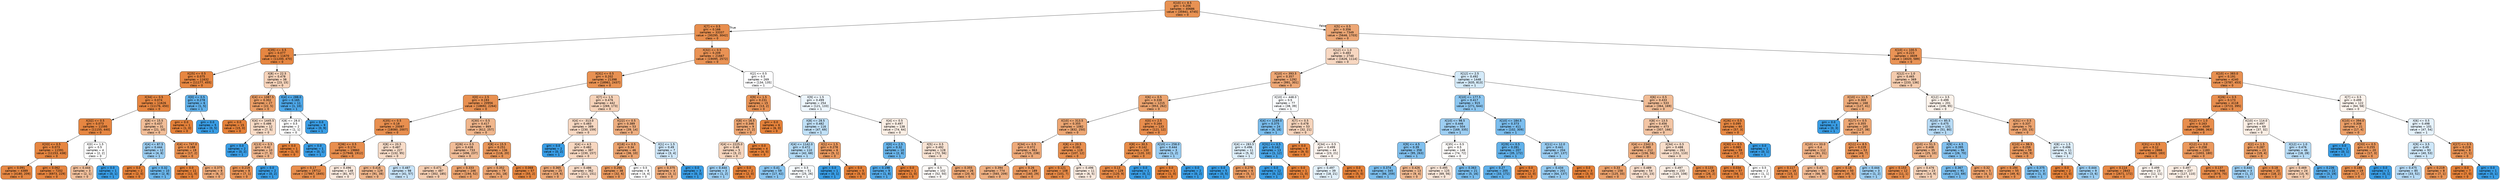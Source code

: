 digraph Tree {
node [shape=box, style="filled, rounded", color="black", fontname=helvetica] ;
edge [fontname=helvetica] ;
0 [label="X[10] <= 8.5\ngini = 0.206\nsamples = 40686\nvalue = [35941, 4745]\nclass = 0", fillcolor="#e89253"] ;
1 [label="X[7] <= 0.5\ngini = 0.166\nsamples = 33337\nvalue = [30295, 3042]\nclass = 0", fillcolor="#e88e4d"] ;
0 -> 1 [labeldistance=2.5, labelangle=45, headlabel="True"] ;
2 [label="X[35] <= 0.5\ngini = 0.077\nsamples = 11670\nvalue = [11200, 470]\nclass = 0", fillcolor="#e68641"] ;
1 -> 2 ;
3 [label="X[25] <= 0.5\ngini = 0.075\nsamples = 11632\nvalue = [11177, 455]\nclass = 0", fillcolor="#e68641"] ;
2 -> 3 ;
4 [label="X[34] <= 0.5\ngini = 0.074\nsamples = 11626\nvalue = [11176, 450]\nclass = 0", fillcolor="#e68641"] ;
3 -> 4 ;
5 [label="X[32] <= 0.5\ngini = 0.073\nsamples = 11595\nvalue = [11155, 440]\nclass = 0", fillcolor="#e68641"] ;
4 -> 5 ;
6 [label="X[33] <= 0.5\ngini = 0.073\nsamples = 11591\nvalue = [11153, 438]\nclass = 0", fillcolor="#e68641"] ;
5 -> 6 ;
7 [label="gini = 0.091\nsamples = 4389\nvalue = [4180, 209]\nclass = 0", fillcolor="#e68743"] ;
6 -> 7 ;
8 [label="gini = 0.062\nsamples = 7202\nvalue = [6973, 229]\nclass = 0", fillcolor="#e68540"] ;
6 -> 8 ;
9 [label="X[0] <= 1.5\ngini = 0.5\nsamples = 4\nvalue = [2, 2]\nclass = 0", fillcolor="#ffffff"] ;
5 -> 9 ;
10 [label="gini = 0.444\nsamples = 3\nvalue = [2, 1]\nclass = 0", fillcolor="#f2c09c"] ;
9 -> 10 ;
11 [label="gini = 0.0\nsamples = 1\nvalue = [0, 1]\nclass = 1", fillcolor="#399de5"] ;
9 -> 11 ;
12 [label="X[8] <= 15.5\ngini = 0.437\nsamples = 31\nvalue = [21, 10]\nclass = 0", fillcolor="#f1bd97"] ;
4 -> 12 ;
13 [label="X[4] <= 87.5\ngini = 0.444\nsamples = 12\nvalue = [4, 8]\nclass = 1", fillcolor="#9ccef2"] ;
12 -> 13 ;
14 [label="gini = 0.0\nsamples = 2\nvalue = [2, 0]\nclass = 0", fillcolor="#e58139"] ;
13 -> 14 ;
15 [label="gini = 0.32\nsamples = 10\nvalue = [2, 8]\nclass = 1", fillcolor="#6ab6ec"] ;
13 -> 15 ;
16 [label="X[4] <= 747.0\ngini = 0.188\nsamples = 19\nvalue = [17, 2]\nclass = 0", fillcolor="#e89050"] ;
12 -> 16 ;
17 [label="gini = 0.0\nsamples = 11\nvalue = [11, 0]\nclass = 0", fillcolor="#e58139"] ;
16 -> 17 ;
18 [label="gini = 0.375\nsamples = 8\nvalue = [6, 2]\nclass = 0", fillcolor="#eeab7b"] ;
16 -> 18 ;
19 [label="X[0] <= 0.5\ngini = 0.278\nsamples = 6\nvalue = [1, 5]\nclass = 1", fillcolor="#61b1ea"] ;
3 -> 19 ;
20 [label="gini = 0.0\nsamples = 1\nvalue = [1, 0]\nclass = 0", fillcolor="#e58139"] ;
19 -> 20 ;
21 [label="gini = 0.0\nsamples = 5\nvalue = [0, 5]\nclass = 1", fillcolor="#399de5"] ;
19 -> 21 ;
22 [label="X[8] <= 22.5\ngini = 0.478\nsamples = 38\nvalue = [23, 15]\nclass = 0", fillcolor="#f6d3ba"] ;
2 -> 22 ;
23 [label="X[4] <= 1087.5\ngini = 0.302\nsamples = 27\nvalue = [22, 5]\nclass = 0", fillcolor="#eb9e66"] ;
22 -> 23 ;
24 [label="gini = 0.0\nsamples = 15\nvalue = [15, 0]\nclass = 0", fillcolor="#e58139"] ;
23 -> 24 ;
25 [label="X[4] <= 1445.5\ngini = 0.486\nsamples = 12\nvalue = [7, 5]\nclass = 0", fillcolor="#f8dbc6"] ;
23 -> 25 ;
26 [label="gini = 0.0\nsamples = 2\nvalue = [0, 2]\nclass = 1", fillcolor="#399de5"] ;
25 -> 26 ;
27 [label="X[13] <= 0.5\ngini = 0.42\nsamples = 10\nvalue = [7, 3]\nclass = 0", fillcolor="#f0b78e"] ;
25 -> 27 ;
28 [label="gini = 0.219\nsamples = 8\nvalue = [7, 1]\nclass = 0", fillcolor="#e99355"] ;
27 -> 28 ;
29 [label="gini = 0.0\nsamples = 2\nvalue = [0, 2]\nclass = 1", fillcolor="#399de5"] ;
27 -> 29 ;
30 [label="X[4] <= 288.0\ngini = 0.165\nsamples = 11\nvalue = [1, 10]\nclass = 1", fillcolor="#4da7e8"] ;
22 -> 30 ;
31 [label="X[8] <= 28.0\ngini = 0.5\nsamples = 2\nvalue = [1, 1]\nclass = 0", fillcolor="#ffffff"] ;
30 -> 31 ;
32 [label="gini = 0.0\nsamples = 1\nvalue = [1, 0]\nclass = 0", fillcolor="#e58139"] ;
31 -> 32 ;
33 [label="gini = 0.0\nsamples = 1\nvalue = [0, 1]\nclass = 1", fillcolor="#399de5"] ;
31 -> 33 ;
34 [label="gini = 0.0\nsamples = 9\nvalue = [0, 9]\nclass = 1", fillcolor="#399de5"] ;
30 -> 34 ;
35 [label="X[32] <= 0.5\ngini = 0.209\nsamples = 21667\nvalue = [19095, 2572]\nclass = 0", fillcolor="#e99254"] ;
1 -> 35 ;
36 [label="X[31] <= 0.5\ngini = 0.202\nsamples = 21398\nvalue = [18961, 2437]\nclass = 0", fillcolor="#e89152"] ;
35 -> 36 ;
37 [label="X[0] <= 2.5\ngini = 0.193\nsamples = 20956\nvalue = [18692, 2264]\nclass = 0", fillcolor="#e89051"] ;
36 -> 37 ;
38 [label="X[35] <= 0.5\ngini = 0.18\nsamples = 20087\nvalue = [18080, 2007]\nclass = 0", fillcolor="#e88f4f"] ;
37 -> 38 ;
39 [label="X[36] <= 0.5\ngini = 0.174\nsamples = 19860\nvalue = [17948, 1912]\nclass = 0", fillcolor="#e88e4e"] ;
38 -> 39 ;
40 [label="gini = 0.17\nsamples = 19712\nvalue = [17867, 1845]\nclass = 0", fillcolor="#e88e4d"] ;
39 -> 40 ;
41 [label="gini = 0.496\nsamples = 148\nvalue = [81, 67]\nclass = 0", fillcolor="#fbe9dd"] ;
39 -> 41 ;
42 [label="X[8] <= 20.5\ngini = 0.487\nsamples = 227\nvalue = [132, 95]\nclass = 0", fillcolor="#f8dcc8"] ;
38 -> 42 ;
43 [label="gini = 0.416\nsamples = 129\nvalue = [91, 38]\nclass = 0", fillcolor="#f0b68c"] ;
42 -> 43 ;
44 [label="gini = 0.487\nsamples = 98\nvalue = [41, 57]\nclass = 1", fillcolor="#c7e3f8"] ;
42 -> 44 ;
45 [label="X[30] <= 0.5\ngini = 0.417\nsamples = 869\nvalue = [612, 257]\nclass = 0", fillcolor="#f0b68c"] ;
37 -> 45 ;
46 [label="X[26] <= 0.5\ngini = 0.438\nsamples = 733\nvalue = [496, 237]\nclass = 0", fillcolor="#f1bd98"] ;
45 -> 46 ;
47 [label="gini = 0.471\nsamples = 487\nvalue = [302, 185]\nclass = 0", fillcolor="#f5ceb2"] ;
46 -> 47 ;
48 [label="gini = 0.333\nsamples = 246\nvalue = [194, 52]\nclass = 0", fillcolor="#eca36e"] ;
46 -> 48 ;
49 [label="X[8] <= 15.5\ngini = 0.251\nsamples = 136\nvalue = [116, 20]\nclass = 0", fillcolor="#e9975b"] ;
45 -> 49 ;
50 [label="gini = 0.352\nsamples = 79\nvalue = [61, 18]\nclass = 0", fillcolor="#eda673"] ;
49 -> 50 ;
51 [label="gini = 0.068\nsamples = 57\nvalue = [55, 2]\nclass = 0", fillcolor="#e68640"] ;
49 -> 51 ;
52 [label="X[7] <= 1.5\ngini = 0.476\nsamples = 442\nvalue = [269, 173]\nclass = 0", fillcolor="#f6d2b8"] ;
36 -> 52 ;
53 [label="X[4] <= -313.0\ngini = 0.483\nsamples = 389\nvalue = [230, 159]\nclass = 0", fillcolor="#f7d8c2"] ;
52 -> 53 ;
54 [label="gini = 0.0\nsamples = 2\nvalue = [0, 2]\nclass = 1", fillcolor="#399de5"] ;
53 -> 54 ;
55 [label="X[4] <= 4.5\ngini = 0.482\nsamples = 387\nvalue = [230, 157]\nclass = 0", fillcolor="#f7d7c0"] ;
53 -> 55 ;
56 [label="gini = 0.365\nsamples = 25\nvalue = [19, 6]\nclass = 0", fillcolor="#eda978"] ;
55 -> 56 ;
57 [label="gini = 0.486\nsamples = 362\nvalue = [211, 151]\nclass = 0", fillcolor="#f8dbc7"] ;
55 -> 57 ;
58 [label="X[22] <= 0.5\ngini = 0.389\nsamples = 53\nvalue = [39, 14]\nclass = 0", fillcolor="#eeae80"] ;
52 -> 58 ;
59 [label="X[18] <= 0.5\ngini = 0.34\nsamples = 46\nvalue = [36, 10]\nclass = 0", fillcolor="#eca470"] ;
58 -> 59 ;
60 [label="gini = 0.266\nsamples = 38\nvalue = [32, 6]\nclass = 0", fillcolor="#ea995e"] ;
59 -> 60 ;
61 [label="gini = 0.5\nsamples = 8\nvalue = [4, 4]\nclass = 0", fillcolor="#ffffff"] ;
59 -> 61 ;
62 [label="X[1] <= 1.5\ngini = 0.49\nsamples = 7\nvalue = [3, 4]\nclass = 1", fillcolor="#cee6f8"] ;
58 -> 62 ;
63 [label="gini = 0.375\nsamples = 4\nvalue = [3, 1]\nclass = 0", fillcolor="#eeab7b"] ;
62 -> 63 ;
64 [label="gini = 0.0\nsamples = 3\nvalue = [0, 3]\nclass = 1", fillcolor="#399de5"] ;
62 -> 64 ;
65 [label="X[2] <= 0.5\ngini = 0.5\nsamples = 269\nvalue = [134, 135]\nclass = 1", fillcolor="#fefeff"] ;
35 -> 65 ;
66 [label="X[9] <= 1.5\ngini = 0.231\nsamples = 15\nvalue = [13, 2]\nclass = 0", fillcolor="#e99457"] ;
65 -> 66 ;
67 [label="X[8] <= 16.5\ngini = 0.346\nsamples = 9\nvalue = [7, 2]\nclass = 0", fillcolor="#eca572"] ;
66 -> 67 ;
68 [label="X[4] <= 2225.0\ngini = 0.48\nsamples = 5\nvalue = [3, 2]\nclass = 0", fillcolor="#f6d5bd"] ;
67 -> 68 ;
69 [label="gini = 0.444\nsamples = 3\nvalue = [1, 2]\nclass = 1", fillcolor="#9ccef2"] ;
68 -> 69 ;
70 [label="gini = 0.0\nsamples = 2\nvalue = [2, 0]\nclass = 0", fillcolor="#e58139"] ;
68 -> 70 ;
71 [label="gini = 0.0\nsamples = 4\nvalue = [4, 0]\nclass = 0", fillcolor="#e58139"] ;
67 -> 71 ;
72 [label="gini = 0.0\nsamples = 6\nvalue = [6, 0]\nclass = 0", fillcolor="#e58139"] ;
66 -> 72 ;
73 [label="X[9] <= 1.5\ngini = 0.499\nsamples = 254\nvalue = [121, 133]\nclass = 1", fillcolor="#edf6fd"] ;
65 -> 73 ;
74 [label="X[8] <= 28.5\ngini = 0.482\nsamples = 116\nvalue = [47, 69]\nclass = 1", fillcolor="#c0e0f7"] ;
73 -> 74 ;
75 [label="X[4] <= 1142.0\ngini = 0.472\nsamples = 110\nvalue = [42, 68]\nclass = 1", fillcolor="#b3daf5"] ;
74 -> 75 ;
76 [label="gini = 0.41\nsamples = 59\nvalue = [17, 42]\nclass = 1", fillcolor="#89c5f0"] ;
75 -> 76 ;
77 [label="gini = 0.5\nsamples = 51\nvalue = [25, 26]\nclass = 1", fillcolor="#f7fbfe"] ;
75 -> 77 ;
78 [label="X[1] <= 1.5\ngini = 0.278\nsamples = 6\nvalue = [5, 1]\nclass = 0", fillcolor="#ea9a61"] ;
74 -> 78 ;
79 [label="gini = 0.0\nsamples = 1\nvalue = [0, 1]\nclass = 1", fillcolor="#399de5"] ;
78 -> 79 ;
80 [label="gini = 0.0\nsamples = 5\nvalue = [5, 0]\nclass = 0", fillcolor="#e58139"] ;
78 -> 80 ;
81 [label="X[4] <= 0.5\ngini = 0.497\nsamples = 138\nvalue = [74, 64]\nclass = 0", fillcolor="#fbeee4"] ;
73 -> 81 ;
82 [label="X[0] <= 2.5\ngini = 0.32\nsamples = 10\nvalue = [2, 8]\nclass = 1", fillcolor="#6ab6ec"] ;
81 -> 82 ;
83 [label="gini = 0.198\nsamples = 9\nvalue = [1, 8]\nclass = 1", fillcolor="#52a9e8"] ;
82 -> 83 ;
84 [label="gini = 0.0\nsamples = 1\nvalue = [1, 0]\nclass = 0", fillcolor="#e58139"] ;
82 -> 84 ;
85 [label="X[5] <= 0.5\ngini = 0.492\nsamples = 128\nvalue = [72, 56]\nclass = 0", fillcolor="#f9e3d3"] ;
81 -> 85 ;
86 [label="gini = 0.5\nsamples = 102\nvalue = [52, 50]\nclass = 0", fillcolor="#fefaf7"] ;
85 -> 86 ;
87 [label="gini = 0.355\nsamples = 26\nvalue = [20, 6]\nclass = 0", fillcolor="#eda774"] ;
85 -> 87 ;
88 [label="X[5] <= 0.5\ngini = 0.356\nsamples = 7349\nvalue = [5646, 1703]\nclass = 0", fillcolor="#eda775"] ;
0 -> 88 [labeldistance=2.5, labelangle=-45, headlabel="False"] ;
89 [label="X[12] <= 1.0\ngini = 0.483\nsamples = 2740\nvalue = [1626, 1114]\nclass = 0", fillcolor="#f7d7c1"] ;
88 -> 89 ;
90 [label="X[10] <= 393.5\ngini = 0.357\nsamples = 1292\nvalue = [991, 301]\nclass = 0", fillcolor="#eda775"] ;
89 -> 90 ;
91 [label="X[6] <= 0.5\ngini = 0.338\nsamples = 1215\nvalue = [953, 262]\nclass = 0", fillcolor="#eca46f"] ;
90 -> 91 ;
92 [label="X[10] <= 313.5\ngini = 0.355\nsamples = 1082\nvalue = [832, 250]\nclass = 0", fillcolor="#eda774"] ;
91 -> 92 ;
93 [label="X[34] <= 0.5\ngini = 0.372\nsamples = 963\nvalue = [725, 238]\nclass = 0", fillcolor="#eeaa7a"] ;
92 -> 93 ;
94 [label="gini = 0.394\nsamples = 774\nvalue = [565, 209]\nclass = 0", fillcolor="#efb082"] ;
93 -> 94 ;
95 [label="gini = 0.26\nsamples = 189\nvalue = [160, 29]\nclass = 0", fillcolor="#ea985d"] ;
93 -> 95 ;
96 [label="X[8] <= 20.5\ngini = 0.181\nsamples = 119\nvalue = [107, 12]\nclass = 0", fillcolor="#e88f4f"] ;
92 -> 96 ;
97 [label="gini = 0.121\nsamples = 108\nvalue = [101, 7]\nclass = 0", fillcolor="#e78a47"] ;
96 -> 97 ;
98 [label="gini = 0.496\nsamples = 11\nvalue = [6, 5]\nclass = 0", fillcolor="#fbeade"] ;
96 -> 98 ;
99 [label="X[0] <= 2.5\ngini = 0.164\nsamples = 133\nvalue = [121, 12]\nclass = 0", fillcolor="#e88d4d"] ;
91 -> 99 ;
100 [label="X[8] <= 30.5\ngini = 0.142\nsamples = 130\nvalue = [120, 10]\nclass = 0", fillcolor="#e78c49"] ;
99 -> 100 ;
101 [label="gini = 0.13\nsamples = 129\nvalue = [120, 9]\nclass = 0", fillcolor="#e78a48"] ;
100 -> 101 ;
102 [label="gini = 0.0\nsamples = 1\nvalue = [0, 1]\nclass = 1", fillcolor="#399de5"] ;
100 -> 102 ;
103 [label="X[10] <= 258.0\ngini = 0.444\nsamples = 3\nvalue = [1, 2]\nclass = 1", fillcolor="#9ccef2"] ;
99 -> 103 ;
104 [label="gini = 0.0\nsamples = 1\nvalue = [1, 0]\nclass = 0", fillcolor="#e58139"] ;
103 -> 104 ;
105 [label="gini = 0.0\nsamples = 2\nvalue = [0, 2]\nclass = 1", fillcolor="#399de5"] ;
103 -> 105 ;
106 [label="X[10] <= 448.0\ngini = 0.5\nsamples = 77\nvalue = [38, 39]\nclass = 1", fillcolor="#fafcfe"] ;
90 -> 106 ;
107 [label="X[4] <= 1169.0\ngini = 0.375\nsamples = 24\nvalue = [6, 18]\nclass = 1", fillcolor="#7bbeee"] ;
106 -> 107 ;
108 [label="X[4] <= 283.5\ngini = 0.496\nsamples = 11\nvalue = [5, 6]\nclass = 1", fillcolor="#deeffb"] ;
107 -> 108 ;
109 [label="gini = 0.0\nsamples = 5\nvalue = [0, 5]\nclass = 1", fillcolor="#399de5"] ;
108 -> 109 ;
110 [label="gini = 0.278\nsamples = 6\nvalue = [5, 1]\nclass = 0", fillcolor="#ea9a61"] ;
108 -> 110 ;
111 [label="X[31] <= 0.5\ngini = 0.142\nsamples = 13\nvalue = [1, 12]\nclass = 1", fillcolor="#49a5e7"] ;
107 -> 111 ;
112 [label="gini = 0.0\nsamples = 12\nvalue = [0, 12]\nclass = 1", fillcolor="#399de5"] ;
111 -> 112 ;
113 [label="gini = 0.0\nsamples = 1\nvalue = [1, 0]\nclass = 0", fillcolor="#e58139"] ;
111 -> 113 ;
114 [label="X[7] <= 0.5\ngini = 0.478\nsamples = 53\nvalue = [32, 21]\nclass = 0", fillcolor="#f6d4bb"] ;
106 -> 114 ;
115 [label="gini = 0.0\nsamples = 9\nvalue = [9, 0]\nclass = 0", fillcolor="#e58139"] ;
114 -> 115 ;
116 [label="X[34] <= 0.5\ngini = 0.499\nsamples = 44\nvalue = [23, 21]\nclass = 0", fillcolor="#fdf4ee"] ;
114 -> 116 ;
117 [label="gini = 0.497\nsamples = 39\nvalue = [18, 21]\nclass = 1", fillcolor="#e3f1fb"] ;
116 -> 117 ;
118 [label="gini = 0.0\nsamples = 5\nvalue = [5, 0]\nclass = 0", fillcolor="#e58139"] ;
116 -> 118 ;
119 [label="X[12] <= 2.5\ngini = 0.492\nsamples = 1448\nvalue = [635, 813]\nclass = 1", fillcolor="#d4eaf9"] ;
89 -> 119 ;
120 [label="X[10] <= 177.5\ngini = 0.417\nsamples = 915\nvalue = [271, 644]\nclass = 1", fillcolor="#8cc6f0"] ;
119 -> 120 ;
121 [label="X[10] <= 98.5\ngini = 0.446\nsamples = 504\nvalue = [169, 335]\nclass = 1", fillcolor="#9dcef2"] ;
120 -> 121 ;
122 [label="X[9] <= 4.5\ngini = 0.39\nsamples = 358\nvalue = [95, 263]\nclass = 1", fillcolor="#81c0ee"] ;
121 -> 122 ;
123 [label="gini = 0.374\nsamples = 345\nvalue = [86, 259]\nclass = 1", fillcolor="#7bbeee"] ;
122 -> 123 ;
124 [label="gini = 0.426\nsamples = 13\nvalue = [9, 4]\nclass = 0", fillcolor="#f1b991"] ;
122 -> 124 ;
125 [label="X[35] <= 0.5\ngini = 0.5\nsamples = 146\nvalue = [74, 72]\nclass = 0", fillcolor="#fefcfa"] ;
121 -> 125 ;
126 [label="gini = 0.495\nsamples = 125\nvalue = [69, 56]\nclass = 0", fillcolor="#fae7da"] ;
125 -> 126 ;
127 [label="gini = 0.363\nsamples = 21\nvalue = [5, 16]\nclass = 1", fillcolor="#77bced"] ;
125 -> 127 ;
128 [label="X[10] <= 184.5\ngini = 0.373\nsamples = 411\nvalue = [102, 309]\nclass = 1", fillcolor="#7abdee"] ;
120 -> 128 ;
129 [label="X[29] <= 0.5\ngini = 0.281\nsamples = 207\nvalue = [35, 172]\nclass = 1", fillcolor="#61b1ea"] ;
128 -> 129 ;
130 [label="gini = 0.27\nsamples = 205\nvalue = [33, 172]\nclass = 1", fillcolor="#5fb0ea"] ;
129 -> 130 ;
131 [label="gini = 0.0\nsamples = 2\nvalue = [2, 0]\nclass = 0", fillcolor="#e58139"] ;
129 -> 131 ;
132 [label="X[11] <= 12.0\ngini = 0.441\nsamples = 204\nvalue = [67, 137]\nclass = 1", fillcolor="#9acdf2"] ;
128 -> 132 ;
133 [label="gini = 0.434\nsamples = 201\nvalue = [64, 137]\nclass = 1", fillcolor="#95cbf1"] ;
132 -> 133 ;
134 [label="gini = 0.0\nsamples = 3\nvalue = [3, 0]\nclass = 0", fillcolor="#e58139"] ;
132 -> 134 ;
135 [label="X[6] <= 0.5\ngini = 0.433\nsamples = 533\nvalue = [364, 169]\nclass = 0", fillcolor="#f1bc95"] ;
119 -> 135 ;
136 [label="X[8] <= 13.5\ngini = 0.456\nsamples = 473\nvalue = [307, 166]\nclass = 0", fillcolor="#f3c5a4"] ;
135 -> 136 ;
137 [label="X[4] <= 2342.5\ngini = 0.389\nsamples = 212\nvalue = [156, 56]\nclass = 0", fillcolor="#eeae80"] ;
136 -> 137 ;
138 [label="gini = 0.33\nsamples = 158\nvalue = [125, 33]\nclass = 0", fillcolor="#eca26d"] ;
137 -> 138 ;
139 [label="gini = 0.489\nsamples = 54\nvalue = [31, 23]\nclass = 0", fillcolor="#f8decc"] ;
137 -> 139 ;
140 [label="X[34] <= 0.5\ngini = 0.488\nsamples = 261\nvalue = [151, 110]\nclass = 0", fillcolor="#f8ddc9"] ;
136 -> 140 ;
141 [label="gini = 0.497\nsamples = 233\nvalue = [125, 108]\nclass = 0", fillcolor="#fbeee4"] ;
140 -> 141 ;
142 [label="gini = 0.133\nsamples = 28\nvalue = [26, 2]\nclass = 0", fillcolor="#e78b48"] ;
140 -> 142 ;
143 [label="X[26] <= 0.5\ngini = 0.095\nsamples = 60\nvalue = [57, 3]\nclass = 0", fillcolor="#e68843"] ;
135 -> 143 ;
144 [label="X[30] <= 0.5\ngini = 0.065\nsamples = 59\nvalue = [57, 2]\nclass = 0", fillcolor="#e68540"] ;
143 -> 144 ;
145 [label="gini = 0.034\nsamples = 57\nvalue = [56, 1]\nclass = 0", fillcolor="#e5833d"] ;
144 -> 145 ;
146 [label="gini = 0.5\nsamples = 2\nvalue = [1, 1]\nclass = 0", fillcolor="#ffffff"] ;
144 -> 146 ;
147 [label="gini = 0.0\nsamples = 1\nvalue = [0, 1]\nclass = 1", fillcolor="#399de5"] ;
143 -> 147 ;
148 [label="X[10] <= 100.5\ngini = 0.223\nsamples = 4609\nvalue = [4020, 589]\nclass = 0", fillcolor="#e99356"] ;
88 -> 148 ;
149 [label="X[12] <= 1.0\ngini = 0.465\nsamples = 369\nvalue = [233, 136]\nclass = 0", fillcolor="#f4cbad"] ;
148 -> 149 ;
150 [label="X[10] <= 11.5\ngini = 0.369\nsamples = 168\nvalue = [127, 41]\nclass = 0", fillcolor="#edaa79"] ;
149 -> 150 ;
151 [label="gini = 0.0\nsamples = 3\nvalue = [0, 3]\nclass = 1", fillcolor="#399de5"] ;
150 -> 151 ;
152 [label="X[17] <= 0.5\ngini = 0.355\nsamples = 165\nvalue = [127, 38]\nclass = 0", fillcolor="#eda774"] ;
150 -> 152 ;
153 [label="X[10] <= 33.0\ngini = 0.4\nsamples = 112\nvalue = [81, 31]\nclass = 0", fillcolor="#efb185"] ;
152 -> 153 ;
154 [label="gini = 0.117\nsamples = 16\nvalue = [15, 1]\nclass = 0", fillcolor="#e78946"] ;
153 -> 154 ;
155 [label="gini = 0.43\nsamples = 96\nvalue = [66, 30]\nclass = 0", fillcolor="#f1ba93"] ;
153 -> 155 ;
156 [label="X[11] <= 8.5\ngini = 0.229\nsamples = 53\nvalue = [46, 7]\nclass = 0", fillcolor="#e99457"] ;
152 -> 156 ;
157 [label="gini = 0.18\nsamples = 50\nvalue = [45, 5]\nclass = 0", fillcolor="#e88f4f"] ;
156 -> 157 ;
158 [label="gini = 0.444\nsamples = 3\nvalue = [1, 2]\nclass = 1", fillcolor="#9ccef2"] ;
156 -> 158 ;
159 [label="X[12] <= 3.5\ngini = 0.499\nsamples = 201\nvalue = [106, 95]\nclass = 0", fillcolor="#fcf2ea"] ;
149 -> 159 ;
160 [label="X[10] <= 85.5\ngini = 0.475\nsamples = 131\nvalue = [51, 80]\nclass = 1", fillcolor="#b7dbf6"] ;
159 -> 160 ;
161 [label="X[10] <= 51.5\ngini = 0.408\nsamples = 35\nvalue = [25, 10]\nclass = 0", fillcolor="#efb388"] ;
160 -> 161 ;
162 [label="gini = 0.153\nsamples = 12\nvalue = [11, 1]\nclass = 0", fillcolor="#e78c4b"] ;
161 -> 162 ;
163 [label="gini = 0.476\nsamples = 23\nvalue = [14, 9]\nclass = 0", fillcolor="#f6d2b8"] ;
161 -> 163 ;
164 [label="X[9] <= 4.5\ngini = 0.395\nsamples = 96\nvalue = [26, 70]\nclass = 1", fillcolor="#83c1ef"] ;
160 -> 164 ;
165 [label="gini = 0.367\nsamples = 91\nvalue = [22, 69]\nclass = 1", fillcolor="#78bced"] ;
164 -> 165 ;
166 [label="gini = 0.32\nsamples = 5\nvalue = [4, 1]\nclass = 0", fillcolor="#eca06a"] ;
164 -> 166 ;
167 [label="X[31] <= 0.5\ngini = 0.337\nsamples = 70\nvalue = [55, 15]\nclass = 0", fillcolor="#eca36f"] ;
159 -> 167 ;
168 [label="X[10] <= 98.5\ngini = 0.259\nsamples = 59\nvalue = [50, 9]\nclass = 0", fillcolor="#ea985d"] ;
167 -> 168 ;
169 [label="gini = 0.194\nsamples = 55\nvalue = [49, 6]\nclass = 0", fillcolor="#e89051"] ;
168 -> 169 ;
170 [label="gini = 0.375\nsamples = 4\nvalue = [1, 3]\nclass = 1", fillcolor="#7bbeee"] ;
168 -> 170 ;
171 [label="X[8] <= 1.5\ngini = 0.496\nsamples = 11\nvalue = [5, 6]\nclass = 1", fillcolor="#deeffb"] ;
167 -> 171 ;
172 [label="gini = 0.0\nsamples = 2\nvalue = [2, 0]\nclass = 0", fillcolor="#e58139"] ;
171 -> 172 ;
173 [label="gini = 0.444\nsamples = 9\nvalue = [3, 6]\nclass = 1", fillcolor="#9ccef2"] ;
171 -> 173 ;
174 [label="X[10] <= 383.0\ngini = 0.191\nsamples = 4240\nvalue = [3787, 453]\nclass = 0", fillcolor="#e89051"] ;
148 -> 174 ;
175 [label="X[26] <= 0.5\ngini = 0.173\nsamples = 4118\nvalue = [3723, 395]\nclass = 0", fillcolor="#e88e4e"] ;
174 -> 175 ;
176 [label="X[12] <= 1.0\ngini = 0.163\nsamples = 4049\nvalue = [3686, 363]\nclass = 0", fillcolor="#e88d4c"] ;
175 -> 176 ;
177 [label="X[31] <= 0.5\ngini = 0.12\nsamples = 2866\nvalue = [2683, 183]\nclass = 0", fillcolor="#e78a47"] ;
176 -> 177 ;
178 [label="gini = 0.114\nsamples = 2843\nvalue = [2671, 172]\nclass = 0", fillcolor="#e78946"] ;
177 -> 178 ;
179 [label="gini = 0.499\nsamples = 23\nvalue = [12, 11]\nclass = 0", fillcolor="#fdf5ef"] ;
177 -> 179 ;
180 [label="X[12] <= 3.0\ngini = 0.258\nsamples = 1183\nvalue = [1003, 180]\nclass = 0", fillcolor="#ea985d"] ;
176 -> 180 ;
181 [label="gini = 0.497\nsamples = 237\nvalue = [127, 110]\nclass = 0", fillcolor="#fceee4"] ;
180 -> 181 ;
182 [label="gini = 0.137\nsamples = 946\nvalue = [876, 70]\nclass = 0", fillcolor="#e78b49"] ;
180 -> 182 ;
183 [label="X[10] <= 114.0\ngini = 0.497\nsamples = 69\nvalue = [37, 32]\nclass = 0", fillcolor="#fbeee4"] ;
175 -> 183 ;
184 [label="X[2] <= 1.5\ngini = 0.287\nsamples = 23\nvalue = [19, 4]\nclass = 0", fillcolor="#ea9c63"] ;
183 -> 184 ;
185 [label="gini = 0.444\nsamples = 3\nvalue = [1, 2]\nclass = 1", fillcolor="#9ccef2"] ;
184 -> 185 ;
186 [label="gini = 0.18\nsamples = 20\nvalue = [18, 2]\nclass = 0", fillcolor="#e88f4f"] ;
184 -> 186 ;
187 [label="X[12] <= 1.0\ngini = 0.476\nsamples = 46\nvalue = [18, 28]\nclass = 1", fillcolor="#b8dcf6"] ;
183 -> 187 ;
188 [label="gini = 0.469\nsamples = 24\nvalue = [15, 9]\nclass = 0", fillcolor="#f5cdb0"] ;
187 -> 188 ;
189 [label="gini = 0.236\nsamples = 22\nvalue = [3, 19]\nclass = 1", fillcolor="#58ace9"] ;
187 -> 189 ;
190 [label="X[7] <= 0.5\ngini = 0.499\nsamples = 122\nvalue = [64, 58]\nclass = 0", fillcolor="#fdf3ec"] ;
174 -> 190 ;
191 [label="X[10] <= 394.0\ngini = 0.308\nsamples = 21\nvalue = [17, 4]\nclass = 0", fillcolor="#eb9f68"] ;
190 -> 191 ;
192 [label="gini = 0.0\nsamples = 1\nvalue = [0, 1]\nclass = 1", fillcolor="#399de5"] ;
191 -> 192 ;
193 [label="X[33] <= 0.5\ngini = 0.255\nsamples = 20\nvalue = [17, 3]\nclass = 0", fillcolor="#ea975c"] ;
191 -> 193 ;
194 [label="gini = 0.188\nsamples = 19\nvalue = [17, 2]\nclass = 0", fillcolor="#e89050"] ;
193 -> 194 ;
195 [label="gini = 0.0\nsamples = 1\nvalue = [0, 1]\nclass = 1", fillcolor="#399de5"] ;
193 -> 195 ;
196 [label="X[6] <= 0.5\ngini = 0.498\nsamples = 101\nvalue = [47, 54]\nclass = 1", fillcolor="#e5f2fc"] ;
190 -> 196 ;
197 [label="X[9] <= 3.5\ngini = 0.49\nsamples = 93\nvalue = [40, 53]\nclass = 1", fillcolor="#cee7f9"] ;
196 -> 197 ;
198 [label="gini = 0.475\nsamples = 85\nvalue = [33, 52]\nclass = 1", fillcolor="#b7dbf6"] ;
197 -> 198 ;
199 [label="gini = 0.219\nsamples = 8\nvalue = [7, 1]\nclass = 0", fillcolor="#e99355"] ;
197 -> 199 ;
200 [label="X[27] <= 0.5\ngini = 0.219\nsamples = 8\nvalue = [7, 1]\nclass = 0", fillcolor="#e99355"] ;
196 -> 200 ;
201 [label="gini = 0.0\nsamples = 7\nvalue = [7, 0]\nclass = 0", fillcolor="#e58139"] ;
200 -> 201 ;
202 [label="gini = 0.0\nsamples = 1\nvalue = [0, 1]\nclass = 1", fillcolor="#399de5"] ;
200 -> 202 ;
}